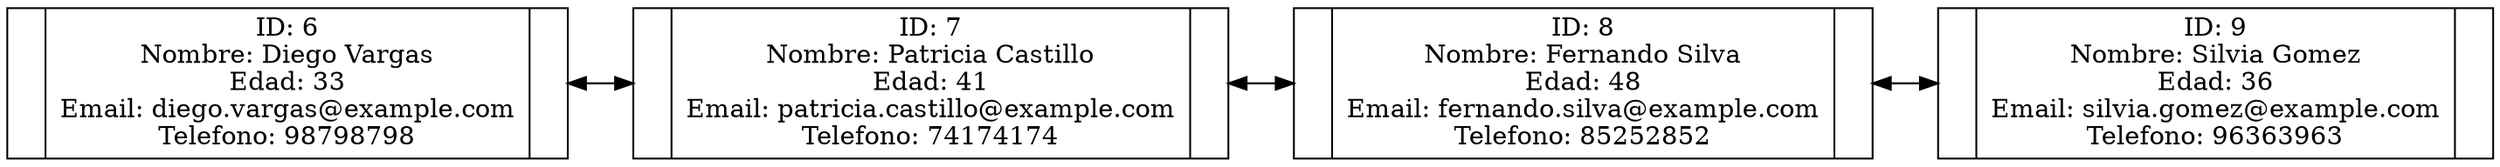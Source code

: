digraph G {
        rankdir=LR;
        node [shape = record, height = .1]node0 [label = "{<f1>| ID: 6\nNombre: Diego Vargas\nEdad: 33\nEmail: diego.vargas@example.com\nTelefono: 98798798|<f2>}"];
node1 [label = "{<f1>| ID: 7\nNombre: Patricia Castillo\nEdad: 41\nEmail: patricia.castillo@example.com\nTelefono: 74174174|<f2>}"];
node2 [label = "{<f1>| ID: 8\nNombre: Fernando Silva\nEdad: 48\nEmail: fernando.silva@example.com\nTelefono: 85252852|<f2>}"];
node3 [label = "{<f1>| ID: 9\nNombre: Silvia Gomez\nEdad: 36\nEmail: silvia.gomez@example.com\nTelefono: 96363963|<f2>}"];
node0:f2 -> node1:f1;
node1:f1 -> node0:f2;
node1:f2 -> node2:f1;
node2:f1 -> node1:f2;
node2:f2 -> node3:f1;
node3:f1 -> node2:f2;
}